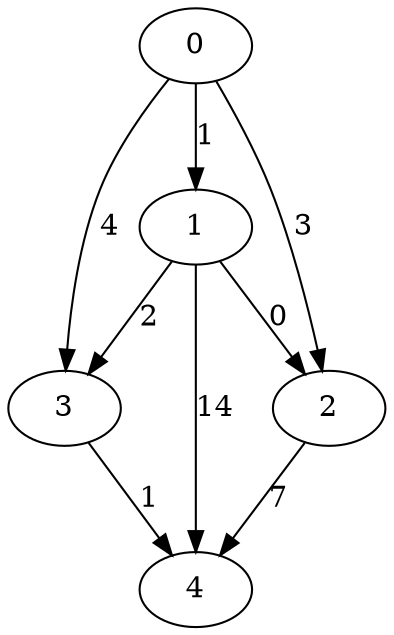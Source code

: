 digraph dicgraph { // 5
n0->n1 [label = 1] // 0 1 1
n0->n2 [label = 3] // 0 2 3
n0->n3 [label = 4] // 0 3 4
n1->n2 [label = 0] // 1 2 0
n1->n3 [label = 2] // 1 3 2
n1->n4 [label = 14] // 1 4 14
n2->n4 [label = 7] // 2 4 7
n3->n4 [label = 1] // 3 4 1
n0 [label="0"]
n1 [label="1"]
n2 [label="2"]
n3 [label="3"]
n4 [label="4"]
}